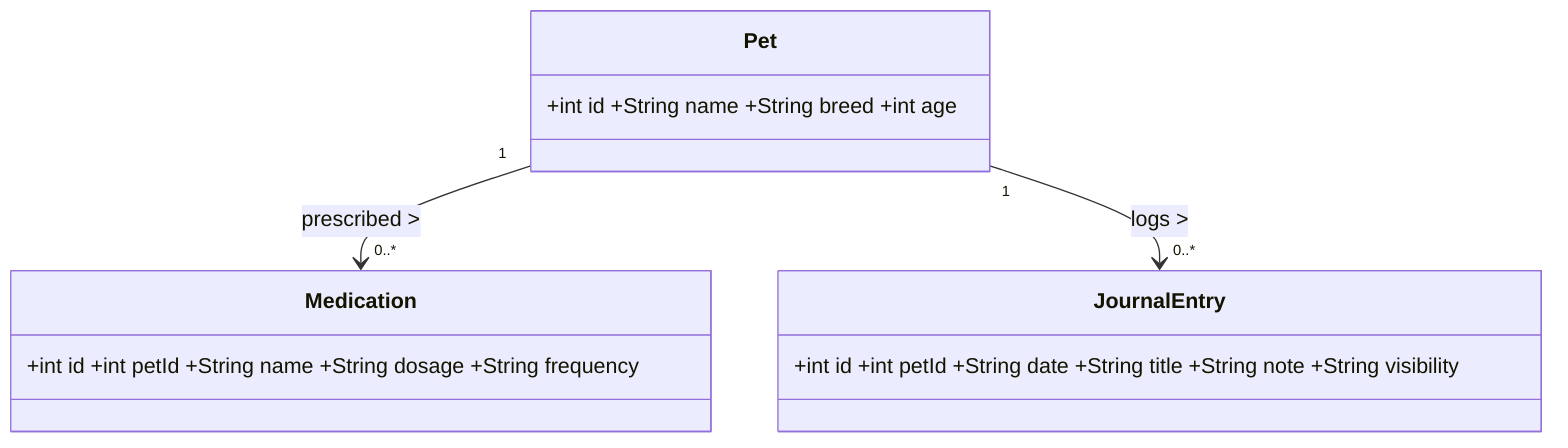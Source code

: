 %% Figure 5c – Pet Records (focused)
classDiagram
    direction TB

    class Pet { +int id +String name +String breed +int age }
    class Medication { +int id +int petId +String name +String dosage +String frequency }
    class JournalEntry { +int id +int petId +String date +String title +String note +String visibility }

    Pet "1" --> "0..*" Medication : prescribed >
    Pet "1" --> "0..*" JournalEntry : logs >